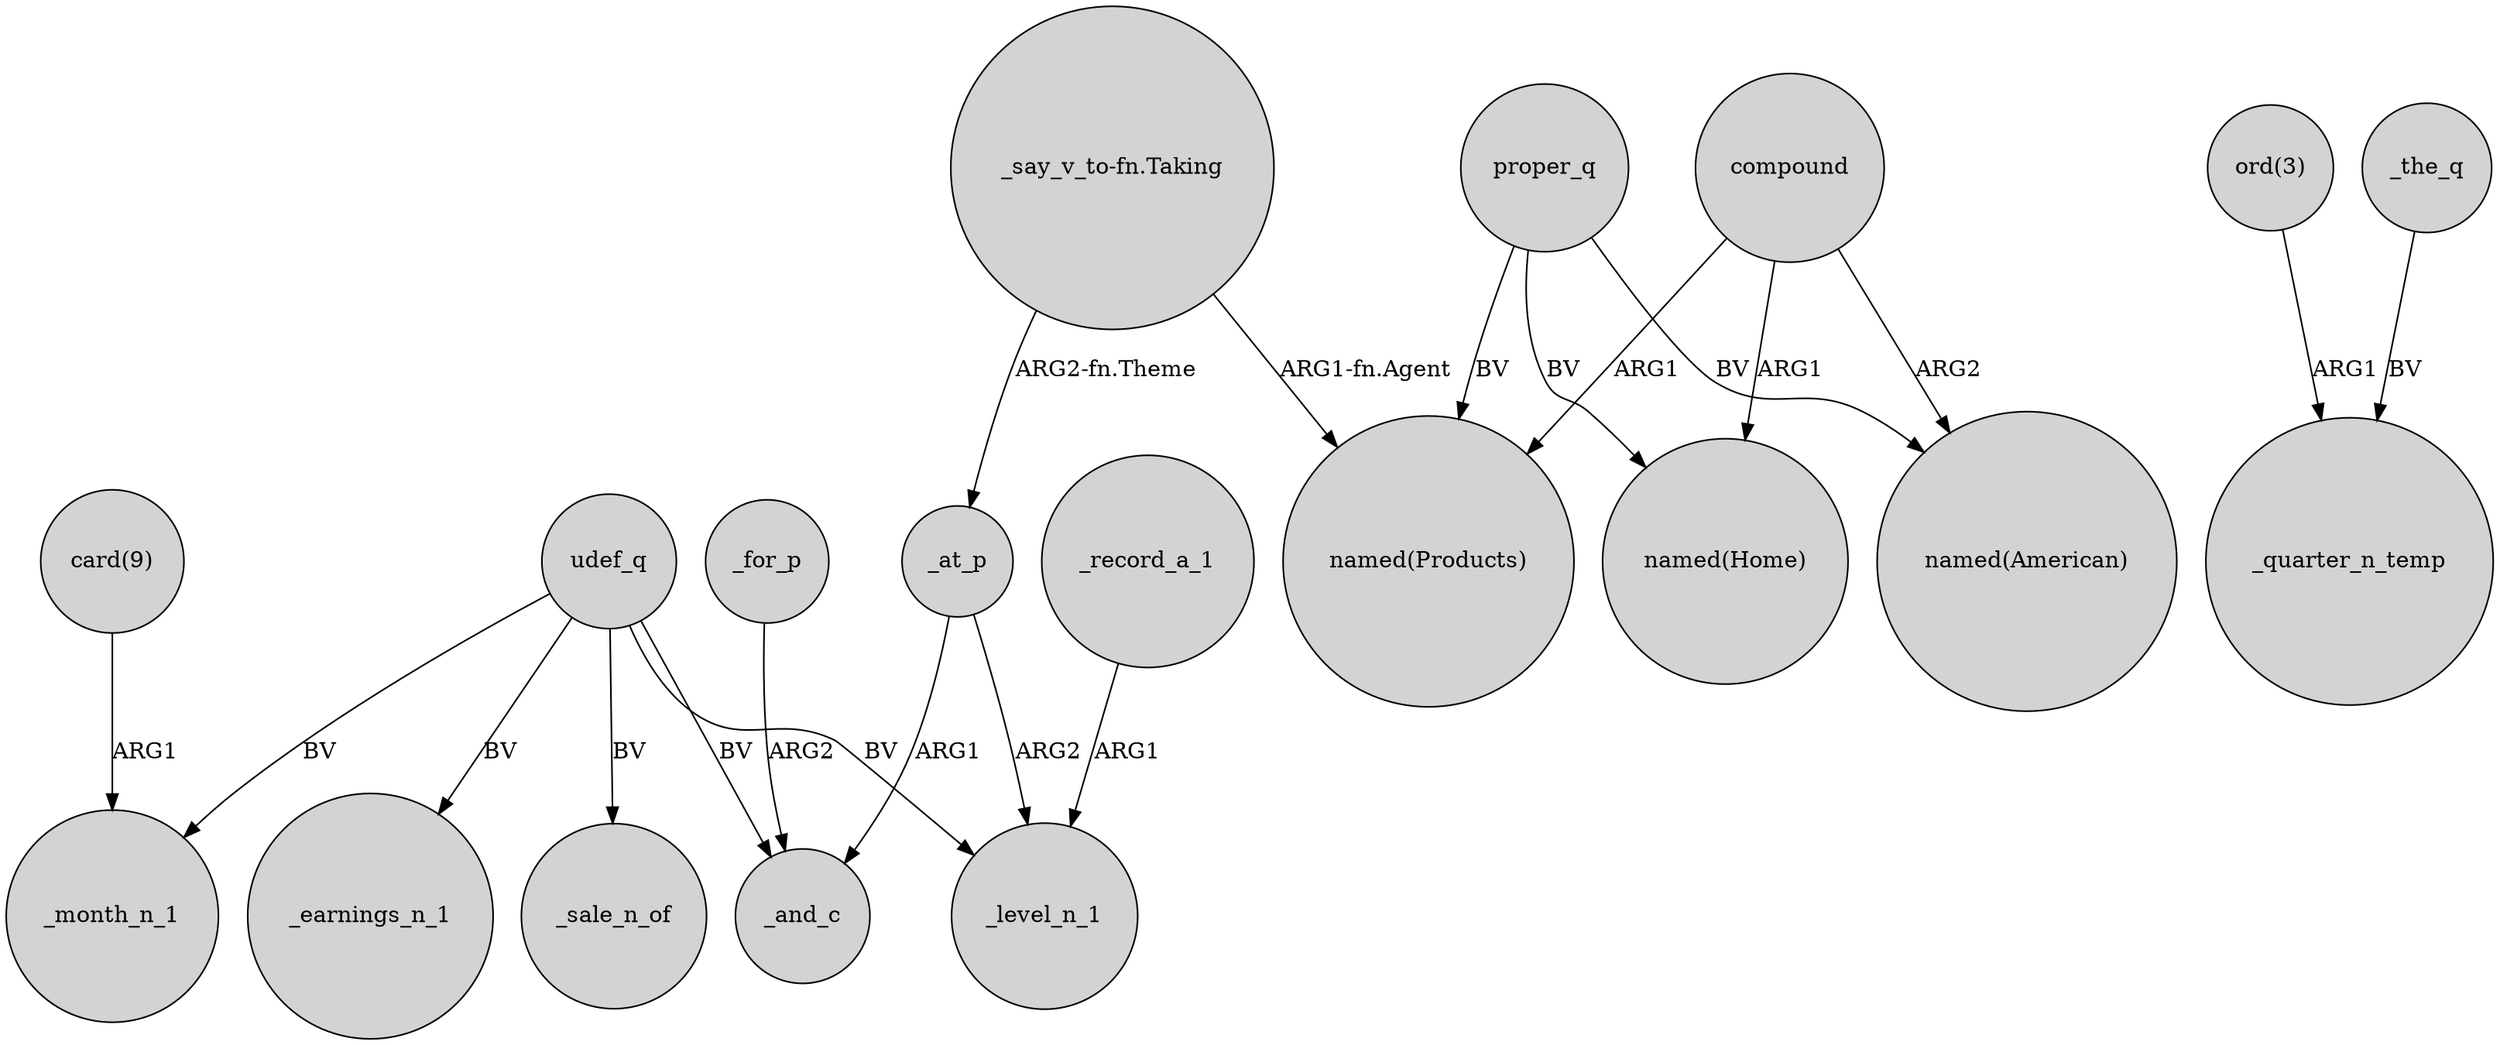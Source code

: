 digraph {
	node [shape=circle style=filled]
	udef_q -> _month_n_1 [label=BV]
	"ord(3)" -> _quarter_n_temp [label=ARG1]
	_at_p -> _level_n_1 [label=ARG2]
	_the_q -> _quarter_n_temp [label=BV]
	proper_q -> "named(Products)" [label=BV]
	_record_a_1 -> _level_n_1 [label=ARG1]
	udef_q -> _sale_n_of [label=BV]
	udef_q -> _and_c [label=BV]
	_at_p -> _and_c [label=ARG1]
	compound -> "named(Products)" [label=ARG1]
	proper_q -> "named(Home)" [label=BV]
	compound -> "named(Home)" [label=ARG1]
	udef_q -> _earnings_n_1 [label=BV]
	udef_q -> _level_n_1 [label=BV]
	"_say_v_to-fn.Taking" -> _at_p [label="ARG2-fn.Theme"]
	compound -> "named(American)" [label=ARG2]
	"_say_v_to-fn.Taking" -> "named(Products)" [label="ARG1-fn.Agent"]
	"card(9)" -> _month_n_1 [label=ARG1]
	proper_q -> "named(American)" [label=BV]
	_for_p -> _and_c [label=ARG2]
}
